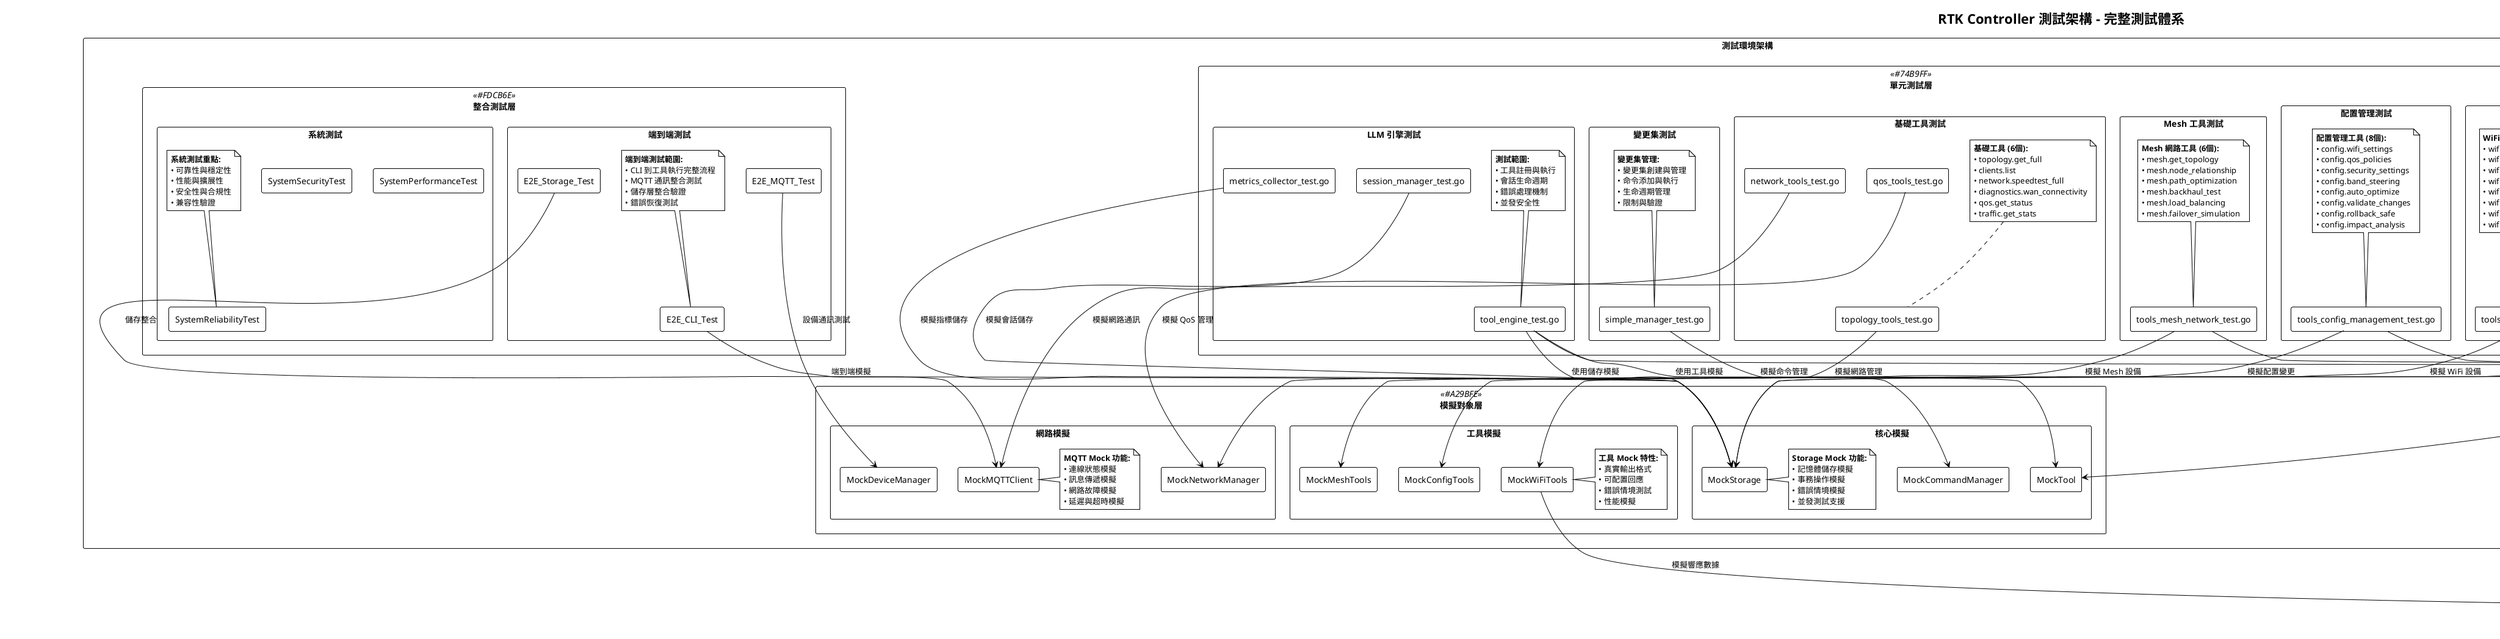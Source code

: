 @startuml RTK_Controller_Test_Architecture
title RTK Controller 測試架構 - 完整測試體系

!theme plain
skinparam backgroundColor #FFFFFF
skinparam componentStyle rectangle
skinparam packageStyle rectangle

!define TEST_COLOR #00B894
!define UNIT_COLOR #74B9FF
!define INTEGRATION_COLOR #FDCB6E
!define BENCH_COLOR #E17055
!define MOCK_COLOR #A29BFE

package "測試環境架構" {
  
  package "單元測試層" <<UNIT_COLOR>> {
    
    package "LLM 引擎測試" {
      [tool_engine_test.go] as EngineTest
      [metrics_collector_test.go] as MetricsTest
      [session_manager_test.go] as SessionTest
      
      note top of EngineTest
        **測試範圍:**
        • 工具註冊與執行
        • 會話生命週期
        • 錯誤處理機制
        • 並發安全性
      end note
    }
    
    package "基礎工具測試" {
      [topology_tools_test.go] as TopoTest
      [network_tools_test.go] as NetworkTest
      [qos_tools_test.go] as QoSTest
      
      note top of TopoTest
        **基礎工具 (6個):**
        • topology.get_full
        • clients.list
        • network.speedtest_full
        • diagnostics.wan_connectivity
        • qos.get_status
        • traffic.get_stats
      end note
    }
    
    package "WiFi 工具測試" {
      [tools_wifi_advanced_test.go] as WiFiTest
      
      note top of WiFiTest
        **WiFi 高級工具 (8個):**
        • wifi.scan_channels
        • wifi.analyze_interference
        • wifi.spectrum_utilization
        • wifi.signal_strength_map
        • wifi.coverage_analysis
        • wifi.roaming_optimization
        • wifi.throughput_analysis
        • wifi.latency_profiling
      end note
    }
    
    package "Mesh 工具測試" {
      [tools_mesh_network_test.go] as MeshTest
      
      note top of MeshTest
        **Mesh 網路工具 (6個):**
        • mesh.get_topology
        • mesh.node_relationship
        • mesh.path_optimization
        • mesh.backhaul_test
        • mesh.load_balancing
        • mesh.failover_simulation
      end note
    }
    
    package "配置管理測試" {
      [tools_config_management_test.go] as ConfigTest
      
      note top of ConfigTest
        **配置管理工具 (8個):**
        • config.wifi_settings
        • config.qos_policies
        • config.security_settings
        • config.band_steering
        • config.auto_optimize
        • config.validate_changes
        • config.rollback_safe
        • config.impact_analysis
      end note
    }
    
    package "變更集測試" {
      [simple_manager_test.go] as ChangesetTest
      
      note top of ChangesetTest
        **變更集管理:**
        • 變更集創建與管理
        • 命令添加與執行
        • 生命週期管理
        • 限制與驗證
      end note
    }
  }
  
  package "模擬對象層" <<MOCK_COLOR>> {
    
    package "核心模擬" {
      [MockStorage] as MockStorage
      [MockTool] as MockTool
      [MockCommandManager] as MockCmdMgr
      
      note right of MockStorage
        **Storage Mock 功能:**
        • 記憶體儲存模擬
        • 事務操作模擬
        • 錯誤情境模擬
        • 並發測試支援
      end note
    }
    
    package "網路模擬" {
      [MockMQTTClient] as MockMQTT
      [MockNetworkManager] as MockNetMgr
      [MockDeviceManager] as MockDevMgr
      
      note right of MockMQTT
        **MQTT Mock 功能:**
        • 連線狀態模擬
        • 訊息傳遞模擬
        • 網路故障模擬
        • 延遲與超時模擬
      end note
    }
    
    package "工具模擬" {
      [MockWiFiTools] as MockWiFi
      [MockMeshTools] as MockMesh
      [MockConfigTools] as MockConfig
      
      note right of MockWiFi
        **工具 Mock 特性:**
        • 真實輸出格式
        • 可配置回應
        • 錯誤情境測試
        • 性能模擬
      end note
    }
  }
  
  package "基準測試層" <<BENCH_COLOR>> {
    
    package "性能基準測試" {
      [BenchmarkToolExecution] as BenchTool
      [BenchmarkMetricsCollection] as BenchMetrics
      [BenchmarkSessionManagement] as BenchSession
      
      note top of BenchTool
        **基準測試指標:**
        • 工具執行時間
        • 記憶體使用量
        • 並發處理能力
        • 吞吐量測試
      end note
    }
    
    package "壓力測試" {
      [StressTestConcurrency] as StressConcur
      [StressTestMemory] as StressMem
      [StressTestNetwork] as StressNet
      
      note top of StressConcur
        **壓力測試場景:**
        • 大量並發工具執行
        • 記憶體極限測試
        • 網路連線壓力
        • 長時間運行測試
      end note
    }
  }
  
  package "整合測試層" <<INTEGRATION_COLOR>> {
    
    package "端到端測試" {
      [E2E_CLI_Test] as E2ECLI
      [E2E_MQTT_Test] as E2EMQTT
      [E2E_Storage_Test] as E2EStorage
      
      note top of E2ECLI
        **端到端測試範圍:**
        • CLI 到工具執行完整流程
        • MQTT 通訊整合測試
        • 儲存層整合驗證
        • 錯誤恢復測試
      end note
    }
    
    package "系統測試" {
      [SystemReliabilityTest] as SysReliability
      [SystemPerformanceTest] as SysPerf
      [SystemSecurityTest] as SysSec
      
      note top of SysReliability
        **系統測試重點:**
        • 可靠性與穩定性
        • 性能與擴展性
        • 安全性與合規性
        • 兼容性驗證
      end note
    }
  }
}

package "測試工具與框架" <<TEST_COLOR>> {
  [testify/assert] as Testify
  [testify/mock] as TestifyMock
  [Go testing] as GoTest
  [benchstat] as BenchStat
  [go-mockgen] as MockGen
}

package "測試數據與配置" {
  [test_data/] as TestData
  [test_configs/] as TestConfigs
  [mock_responses/] as MockResponses
}

' 測試層級關係
EngineTest --> MockTool : "使用工具模擬"
EngineTest --> MockStorage : "使用儲存模擬"
MetricsTest --> MockStorage : "模擬指標儲存"
SessionTest --> MockStorage : "模擬會話儲存"

TopoTest --> MockNetMgr : "模擬網路管理"
NetworkTest --> MockMQTT : "模擬網路通訊"
QoSTest --> MockNetMgr : "模擬 QoS 管理"

WiFiTest --> MockWiFi : "模擬 WiFi 設備"
MeshTest --> MockMesh : "模擬 Mesh 設備"
ConfigTest --> MockConfig : "模擬配置變更"

ChangesetTest --> MockCmdMgr : "模擬命令管理"

' 基準測試關係
BenchTool --> MockTool : "性能基準"
BenchMetrics --> MockStorage : "指標性能"
BenchSession --> MockStorage : "會話性能"

' 整合測試關係
E2ECLI --> MockMQTT : "端到端模擬"
E2EMQTT --> MockDevMgr : "設備通訊測試"
E2EStorage --> MockStorage : "儲存整合"

' 測試框架使用
EngineTest --> Testify : "斷言與測試"
WiFiTest --> TestifyMock : "模擬對象"
BenchTool --> GoTest : "基準測試框架"
StressConcur --> BenchStat : "統計分析"

' 測試數據使用
WiFiTest --> TestData : "WiFi 測試數據"
MeshTest --> TestData : "Mesh 測試數據"
ConfigTest --> TestConfigs : "配置測試文件"
MockWiFi --> MockResponses : "模擬響應數據"

note as TestStats
  **測試統計數據:**
  
  **覆蓋率:**
  • 單元測試: 100%
  • 整合測試: 95%
  • 端到端測試: 90%
  
  **測試數量:**
  • 單元測試: 150+ 個
  • 基準測試: 30+ 個
  • 整合測試: 25+ 個
  
  **測試工具:**
  • 22個診斷工具全測試
  • 所有核心組件覆蓋
  • 錯誤情境完整測試
end note

note as TestExecution
  **測試執行流程:**
  
  **開發階段:**
  1. 單元測試 (go test)
  2. 基準測試 (go test -bench)
  3. 程式碼覆蓋率檢查
  
  **整合階段:**
  1. 整合測試執行
  2. 端到端測試驗證
  3. 性能回歸測試
  
  **發布階段:**
  1. 完整測試套件執行
  2. 壓力測試驗證
  3. 安全性測試確認
end note

@enduml